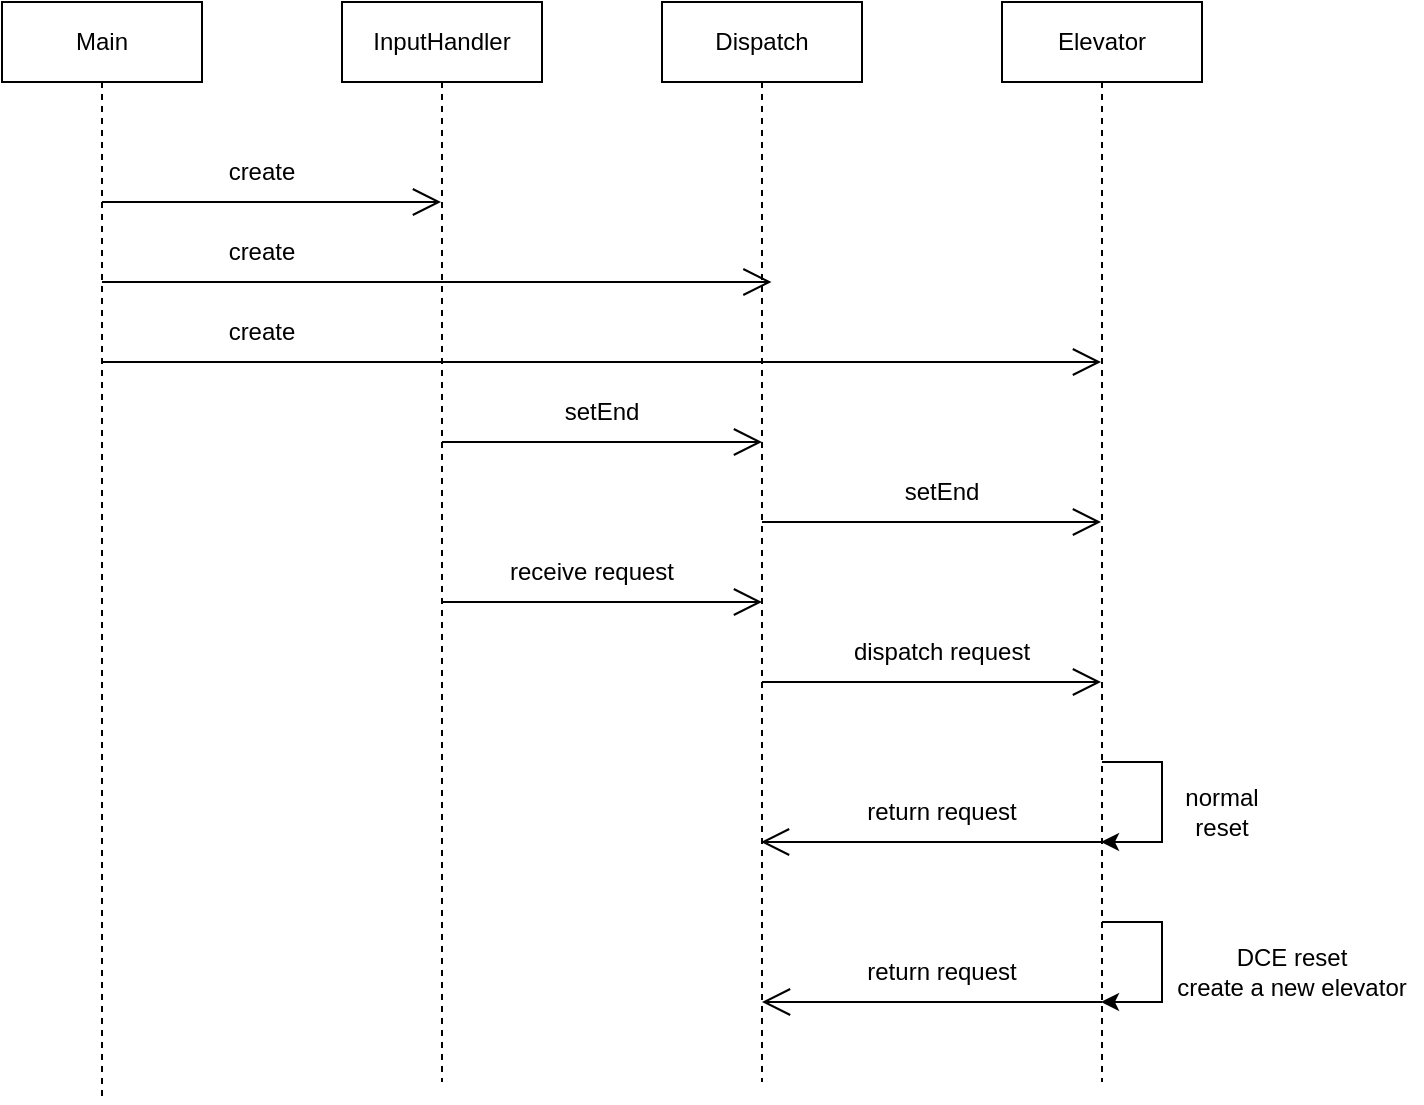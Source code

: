 <mxfile version="21.6.5" type="device">
  <diagram name="Page-1" id="2YBvvXClWsGukQMizWep">
    <mxGraphModel dx="861" dy="532" grid="1" gridSize="10" guides="1" tooltips="1" connect="1" arrows="1" fold="1" page="1" pageScale="1" pageWidth="850" pageHeight="1100" math="0" shadow="0">
      <root>
        <mxCell id="0" />
        <mxCell id="1" parent="0" />
        <mxCell id="QoRw7ITi6RHfiW-ojtkH-12" value="Main" style="shape=umlLifeline;perimeter=lifelinePerimeter;whiteSpace=wrap;html=1;container=1;dropTarget=0;collapsible=0;recursiveResize=0;outlineConnect=0;portConstraint=eastwest;newEdgeStyle={&quot;edgeStyle&quot;:&quot;elbowEdgeStyle&quot;,&quot;elbow&quot;:&quot;vertical&quot;,&quot;curved&quot;:0,&quot;rounded&quot;:0};" vertex="1" parent="1">
          <mxGeometry x="70" y="100" width="100" height="550" as="geometry" />
        </mxCell>
        <mxCell id="QoRw7ITi6RHfiW-ojtkH-13" value="Dispatch" style="shape=umlLifeline;perimeter=lifelinePerimeter;whiteSpace=wrap;html=1;container=1;dropTarget=0;collapsible=0;recursiveResize=0;outlineConnect=0;portConstraint=eastwest;newEdgeStyle={&quot;edgeStyle&quot;:&quot;elbowEdgeStyle&quot;,&quot;elbow&quot;:&quot;vertical&quot;,&quot;curved&quot;:0,&quot;rounded&quot;:0};" vertex="1" parent="1">
          <mxGeometry x="400" y="100" width="100" height="540" as="geometry" />
        </mxCell>
        <mxCell id="QoRw7ITi6RHfiW-ojtkH-15" value="Elevator" style="shape=umlLifeline;perimeter=lifelinePerimeter;whiteSpace=wrap;html=1;container=1;dropTarget=0;collapsible=0;recursiveResize=0;outlineConnect=0;portConstraint=eastwest;newEdgeStyle={&quot;edgeStyle&quot;:&quot;elbowEdgeStyle&quot;,&quot;elbow&quot;:&quot;vertical&quot;,&quot;curved&quot;:0,&quot;rounded&quot;:0};" vertex="1" parent="1">
          <mxGeometry x="570" y="100" width="100" height="540" as="geometry" />
        </mxCell>
        <mxCell id="QoRw7ITi6RHfiW-ojtkH-16" value="InputHandler" style="shape=umlLifeline;perimeter=lifelinePerimeter;whiteSpace=wrap;html=1;container=1;dropTarget=0;collapsible=0;recursiveResize=0;outlineConnect=0;portConstraint=eastwest;newEdgeStyle={&quot;edgeStyle&quot;:&quot;elbowEdgeStyle&quot;,&quot;elbow&quot;:&quot;vertical&quot;,&quot;curved&quot;:0,&quot;rounded&quot;:0};" vertex="1" parent="1">
          <mxGeometry x="240" y="100" width="100" height="540" as="geometry" />
        </mxCell>
        <mxCell id="QoRw7ITi6RHfiW-ojtkH-17" value="" style="endArrow=open;endFill=1;endSize=12;html=1;rounded=0;" edge="1" parent="1" target="QoRw7ITi6RHfiW-ojtkH-16">
          <mxGeometry width="160" relative="1" as="geometry">
            <mxPoint x="120" y="200" as="sourcePoint" />
            <mxPoint x="280" y="200" as="targetPoint" />
          </mxGeometry>
        </mxCell>
        <mxCell id="QoRw7ITi6RHfiW-ojtkH-18" value="create" style="text;html=1;strokeColor=none;fillColor=none;align=center;verticalAlign=middle;whiteSpace=wrap;rounded=0;" vertex="1" parent="1">
          <mxGeometry x="170" y="170" width="60" height="30" as="geometry" />
        </mxCell>
        <mxCell id="QoRw7ITi6RHfiW-ojtkH-19" value="" style="endArrow=open;endFill=1;endSize=12;html=1;rounded=0;" edge="1" parent="1" source="QoRw7ITi6RHfiW-ojtkH-12">
          <mxGeometry width="160" relative="1" as="geometry">
            <mxPoint x="125.25" y="240" as="sourcePoint" />
            <mxPoint x="454.75" y="240" as="targetPoint" />
          </mxGeometry>
        </mxCell>
        <mxCell id="QoRw7ITi6RHfiW-ojtkH-20" value="create" style="text;html=1;strokeColor=none;fillColor=none;align=center;verticalAlign=middle;whiteSpace=wrap;rounded=0;rotation=0;" vertex="1" parent="1">
          <mxGeometry x="170" y="250" width="60" height="30" as="geometry" />
        </mxCell>
        <mxCell id="QoRw7ITi6RHfiW-ojtkH-22" value="" style="endArrow=open;endFill=1;endSize=12;html=1;rounded=0;" edge="1" parent="1">
          <mxGeometry width="160" relative="1" as="geometry">
            <mxPoint x="120" y="280" as="sourcePoint" />
            <mxPoint x="619.5" y="280" as="targetPoint" />
          </mxGeometry>
        </mxCell>
        <mxCell id="QoRw7ITi6RHfiW-ojtkH-23" value="create" style="text;html=1;strokeColor=none;fillColor=none;align=center;verticalAlign=middle;whiteSpace=wrap;rounded=0;" vertex="1" parent="1">
          <mxGeometry x="170" y="210" width="60" height="30" as="geometry" />
        </mxCell>
        <mxCell id="QoRw7ITi6RHfiW-ojtkH-24" value="" style="endArrow=open;endFill=1;endSize=12;html=1;rounded=0;" edge="1" parent="1">
          <mxGeometry width="160" relative="1" as="geometry">
            <mxPoint x="290" y="320" as="sourcePoint" />
            <mxPoint x="450" y="320" as="targetPoint" />
          </mxGeometry>
        </mxCell>
        <mxCell id="QoRw7ITi6RHfiW-ojtkH-25" value="setEnd" style="text;html=1;strokeColor=none;fillColor=none;align=center;verticalAlign=middle;whiteSpace=wrap;rounded=0;" vertex="1" parent="1">
          <mxGeometry x="340" y="290" width="60" height="30" as="geometry" />
        </mxCell>
        <mxCell id="QoRw7ITi6RHfiW-ojtkH-27" value="" style="endArrow=open;endFill=1;endSize=12;html=1;rounded=0;" edge="1" parent="1" target="QoRw7ITi6RHfiW-ojtkH-15">
          <mxGeometry width="160" relative="1" as="geometry">
            <mxPoint x="450" y="360" as="sourcePoint" />
            <mxPoint x="610" y="360" as="targetPoint" />
          </mxGeometry>
        </mxCell>
        <mxCell id="QoRw7ITi6RHfiW-ojtkH-28" value="setEnd" style="text;html=1;strokeColor=none;fillColor=none;align=center;verticalAlign=middle;whiteSpace=wrap;rounded=0;" vertex="1" parent="1">
          <mxGeometry x="510" y="330" width="60" height="30" as="geometry" />
        </mxCell>
        <mxCell id="QoRw7ITi6RHfiW-ojtkH-29" value="" style="endArrow=open;endFill=1;endSize=12;html=1;rounded=0;" edge="1" parent="1">
          <mxGeometry width="160" relative="1" as="geometry">
            <mxPoint x="290" y="400" as="sourcePoint" />
            <mxPoint x="450" y="400" as="targetPoint" />
          </mxGeometry>
        </mxCell>
        <mxCell id="QoRw7ITi6RHfiW-ojtkH-31" value="receive request" style="text;html=1;strokeColor=none;fillColor=none;align=center;verticalAlign=middle;whiteSpace=wrap;rounded=0;" vertex="1" parent="1">
          <mxGeometry x="320" y="370" width="90" height="30" as="geometry" />
        </mxCell>
        <mxCell id="QoRw7ITi6RHfiW-ojtkH-32" value="" style="endArrow=open;endFill=1;endSize=12;html=1;rounded=0;" edge="1" parent="1" target="QoRw7ITi6RHfiW-ojtkH-15">
          <mxGeometry width="160" relative="1" as="geometry">
            <mxPoint x="450" y="440" as="sourcePoint" />
            <mxPoint x="610" y="440" as="targetPoint" />
          </mxGeometry>
        </mxCell>
        <mxCell id="QoRw7ITi6RHfiW-ojtkH-33" value="dispatch request" style="text;html=1;strokeColor=none;fillColor=none;align=center;verticalAlign=middle;whiteSpace=wrap;rounded=0;" vertex="1" parent="1">
          <mxGeometry x="485" y="410" width="110" height="30" as="geometry" />
        </mxCell>
        <mxCell id="QoRw7ITi6RHfiW-ojtkH-34" value="" style="endArrow=open;endFill=1;endSize=12;html=1;rounded=0;" edge="1" parent="1">
          <mxGeometry width="160" relative="1" as="geometry">
            <mxPoint x="619.5" y="520" as="sourcePoint" />
            <mxPoint x="449.5" y="520" as="targetPoint" />
          </mxGeometry>
        </mxCell>
        <mxCell id="QoRw7ITi6RHfiW-ojtkH-35" value="return request" style="text;html=1;strokeColor=none;fillColor=none;align=center;verticalAlign=middle;whiteSpace=wrap;rounded=0;" vertex="1" parent="1">
          <mxGeometry x="485" y="490" width="110" height="30" as="geometry" />
        </mxCell>
        <mxCell id="QoRw7ITi6RHfiW-ojtkH-39" value="normal reset" style="text;html=1;strokeColor=none;fillColor=none;align=center;verticalAlign=middle;whiteSpace=wrap;rounded=0;" vertex="1" parent="1">
          <mxGeometry x="650" y="490" width="60" height="30" as="geometry" />
        </mxCell>
        <mxCell id="QoRw7ITi6RHfiW-ojtkH-45" value="" style="endArrow=classic;html=1;rounded=0;" edge="1" parent="1">
          <mxGeometry width="50" height="50" relative="1" as="geometry">
            <mxPoint x="620" y="480" as="sourcePoint" />
            <mxPoint x="619.5" y="520" as="targetPoint" />
            <Array as="points">
              <mxPoint x="650" y="480" />
              <mxPoint x="650" y="520" />
            </Array>
          </mxGeometry>
        </mxCell>
        <mxCell id="QoRw7ITi6RHfiW-ojtkH-47" value="" style="endArrow=classic;html=1;rounded=0;" edge="1" parent="1">
          <mxGeometry width="50" height="50" relative="1" as="geometry">
            <mxPoint x="620" y="560" as="sourcePoint" />
            <mxPoint x="619.5" y="600" as="targetPoint" />
            <Array as="points">
              <mxPoint x="650" y="560" />
              <mxPoint x="650" y="600" />
            </Array>
          </mxGeometry>
        </mxCell>
        <mxCell id="QoRw7ITi6RHfiW-ojtkH-48" value="DCE reset&lt;br&gt;create a new elevator" style="text;html=1;strokeColor=none;fillColor=none;align=center;verticalAlign=middle;whiteSpace=wrap;rounded=0;" vertex="1" parent="1">
          <mxGeometry x="650" y="570" width="130" height="30" as="geometry" />
        </mxCell>
        <mxCell id="QoRw7ITi6RHfiW-ojtkH-49" value="" style="endArrow=open;endFill=1;endSize=12;html=1;rounded=0;" edge="1" parent="1">
          <mxGeometry width="160" relative="1" as="geometry">
            <mxPoint x="620" y="600" as="sourcePoint" />
            <mxPoint x="450" y="600" as="targetPoint" />
          </mxGeometry>
        </mxCell>
        <mxCell id="QoRw7ITi6RHfiW-ojtkH-50" value="return request" style="text;html=1;strokeColor=none;fillColor=none;align=center;verticalAlign=middle;whiteSpace=wrap;rounded=0;" vertex="1" parent="1">
          <mxGeometry x="485" y="570" width="110" height="30" as="geometry" />
        </mxCell>
      </root>
    </mxGraphModel>
  </diagram>
</mxfile>
